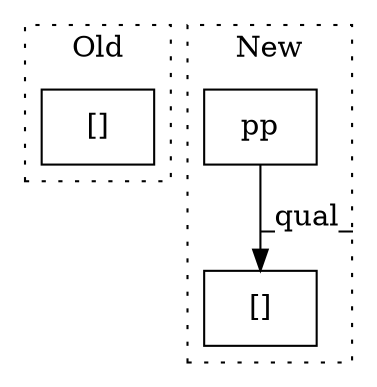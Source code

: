 digraph G {
subgraph cluster0 {
1 [label="[]" a="2" s="3621,3630" l="6,1" shape="box"];
label = "Old";
style="dotted";
}
subgraph cluster1 {
2 [label="pp" a="32" s="3005,3021" l="3,1" shape="box"];
3 [label="[]" a="2" s="3047,3069" l="8,1" shape="box"];
label = "New";
style="dotted";
}
2 -> 3 [label="_qual_"];
}